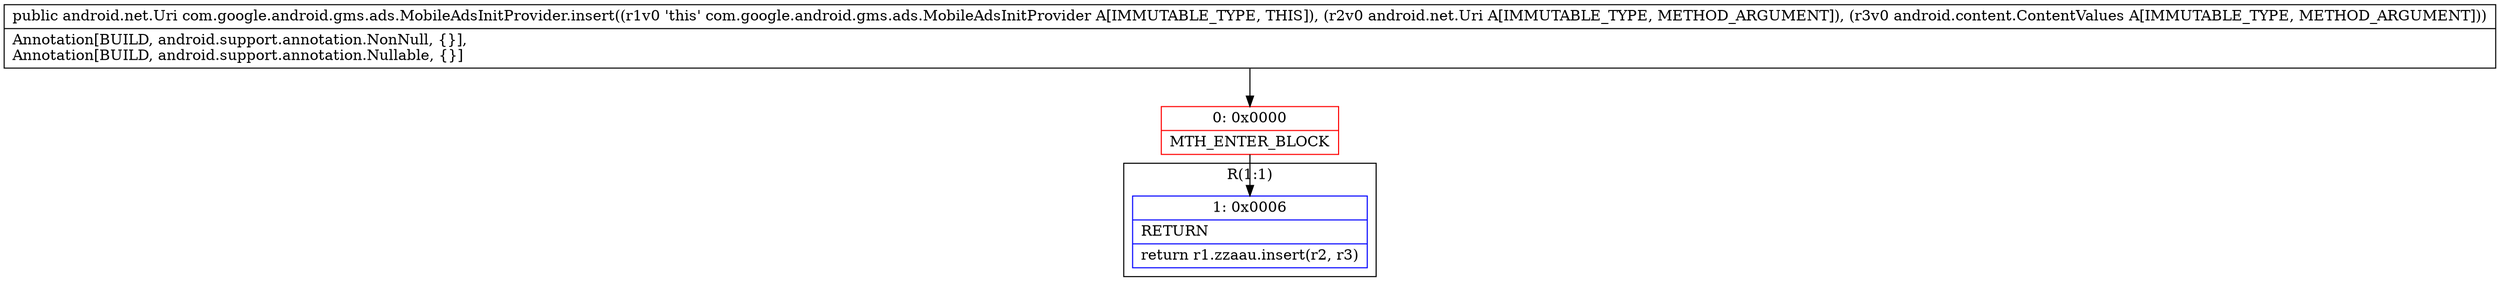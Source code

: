 digraph "CFG forcom.google.android.gms.ads.MobileAdsInitProvider.insert(Landroid\/net\/Uri;Landroid\/content\/ContentValues;)Landroid\/net\/Uri;" {
subgraph cluster_Region_2124083702 {
label = "R(1:1)";
node [shape=record,color=blue];
Node_1 [shape=record,label="{1\:\ 0x0006|RETURN\l|return r1.zzaau.insert(r2, r3)\l}"];
}
Node_0 [shape=record,color=red,label="{0\:\ 0x0000|MTH_ENTER_BLOCK\l}"];
MethodNode[shape=record,label="{public android.net.Uri com.google.android.gms.ads.MobileAdsInitProvider.insert((r1v0 'this' com.google.android.gms.ads.MobileAdsInitProvider A[IMMUTABLE_TYPE, THIS]), (r2v0 android.net.Uri A[IMMUTABLE_TYPE, METHOD_ARGUMENT]), (r3v0 android.content.ContentValues A[IMMUTABLE_TYPE, METHOD_ARGUMENT]))  | Annotation[BUILD, android.support.annotation.NonNull, \{\}], \lAnnotation[BUILD, android.support.annotation.Nullable, \{\}]\l}"];
MethodNode -> Node_0;
Node_0 -> Node_1;
}

